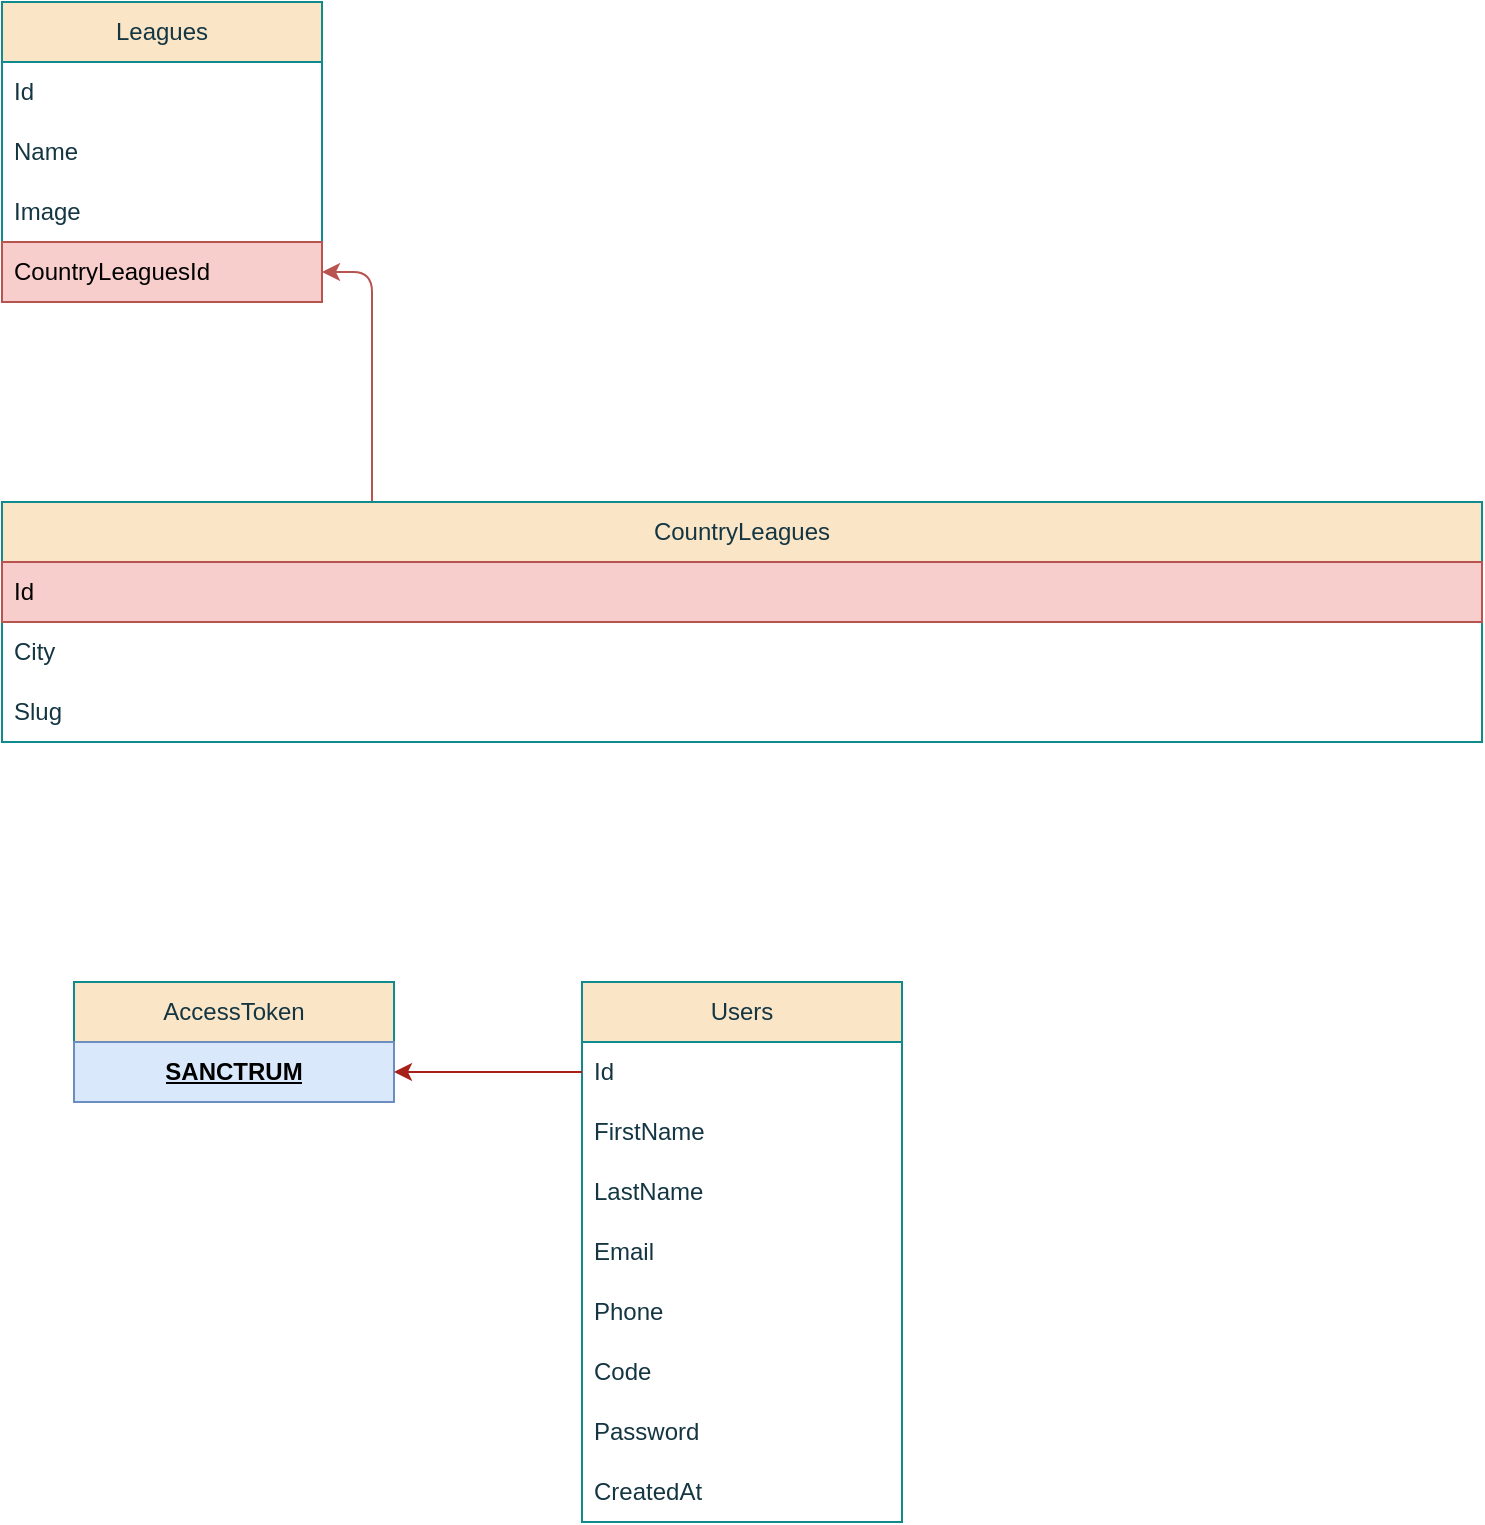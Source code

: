 <mxfile pages="4">
    <diagram name="Схема базы данных" id="Nvm6o8eVnUkGgK_n68C2">
        <mxGraphModel dx="1339" dy="971" grid="1" gridSize="10" guides="1" tooltips="1" connect="1" arrows="1" fold="1" page="1" pageScale="1" pageWidth="827" pageHeight="1169" math="0" shadow="0">
            <root>
                <mxCell id="0"/>
                <mxCell id="1" parent="0"/>
                <mxCell id="F2bPdOTJsKotyRC2cCId-1" value="Users" style="swimlane;fontStyle=0;childLayout=stackLayout;horizontal=1;startSize=30;horizontalStack=0;resizeParent=1;resizeParentMax=0;resizeLast=0;collapsible=1;marginBottom=0;whiteSpace=wrap;html=1;labelBackgroundColor=none;fillColor=#FAE5C7;strokeColor=#0F8B8D;fontColor=#143642;" parent="1" vertex="1">
                    <mxGeometry x="334" y="860" width="160" height="270" as="geometry"/>
                </mxCell>
                <mxCell id="F2bPdOTJsKotyRC2cCId-2" value="Id" style="text;strokeColor=none;fillColor=none;align=left;verticalAlign=middle;spacingLeft=4;spacingRight=4;overflow=hidden;points=[[0,0.5],[1,0.5]];portConstraint=eastwest;rotatable=0;whiteSpace=wrap;html=1;labelBackgroundColor=none;fontColor=#143642;" parent="F2bPdOTJsKotyRC2cCId-1" vertex="1">
                    <mxGeometry y="30" width="160" height="30" as="geometry"/>
                </mxCell>
                <mxCell id="F2bPdOTJsKotyRC2cCId-3" value="FirstName" style="text;strokeColor=none;fillColor=none;align=left;verticalAlign=middle;spacingLeft=4;spacingRight=4;overflow=hidden;points=[[0,0.5],[1,0.5]];portConstraint=eastwest;rotatable=0;whiteSpace=wrap;html=1;labelBackgroundColor=none;fontColor=#143642;" parent="F2bPdOTJsKotyRC2cCId-1" vertex="1">
                    <mxGeometry y="60" width="160" height="30" as="geometry"/>
                </mxCell>
                <mxCell id="F2bPdOTJsKotyRC2cCId-4" value="LastName" style="text;strokeColor=none;fillColor=none;align=left;verticalAlign=middle;spacingLeft=4;spacingRight=4;overflow=hidden;points=[[0,0.5],[1,0.5]];portConstraint=eastwest;rotatable=0;whiteSpace=wrap;html=1;labelBackgroundColor=none;fontColor=#143642;" parent="F2bPdOTJsKotyRC2cCId-1" vertex="1">
                    <mxGeometry y="90" width="160" height="30" as="geometry"/>
                </mxCell>
                <mxCell id="F2bPdOTJsKotyRC2cCId-5" value="Email" style="text;strokeColor=none;fillColor=none;align=left;verticalAlign=middle;spacingLeft=4;spacingRight=4;overflow=hidden;points=[[0,0.5],[1,0.5]];portConstraint=eastwest;rotatable=0;whiteSpace=wrap;html=1;labelBackgroundColor=none;fontColor=#143642;" parent="F2bPdOTJsKotyRC2cCId-1" vertex="1">
                    <mxGeometry y="120" width="160" height="30" as="geometry"/>
                </mxCell>
                <mxCell id="F2bPdOTJsKotyRC2cCId-6" value="Phone" style="text;strokeColor=none;fillColor=none;align=left;verticalAlign=middle;spacingLeft=4;spacingRight=4;overflow=hidden;points=[[0,0.5],[1,0.5]];portConstraint=eastwest;rotatable=0;whiteSpace=wrap;html=1;labelBackgroundColor=none;fontColor=#143642;" parent="F2bPdOTJsKotyRC2cCId-1" vertex="1">
                    <mxGeometry y="150" width="160" height="30" as="geometry"/>
                </mxCell>
                <mxCell id="F2bPdOTJsKotyRC2cCId-8" value="Code" style="text;strokeColor=none;fillColor=none;align=left;verticalAlign=middle;spacingLeft=4;spacingRight=4;overflow=hidden;points=[[0,0.5],[1,0.5]];portConstraint=eastwest;rotatable=0;whiteSpace=wrap;html=1;labelBackgroundColor=none;fontColor=#143642;" parent="F2bPdOTJsKotyRC2cCId-1" vertex="1">
                    <mxGeometry y="180" width="160" height="30" as="geometry"/>
                </mxCell>
                <mxCell id="F2bPdOTJsKotyRC2cCId-9" value="Password" style="text;strokeColor=none;fillColor=none;align=left;verticalAlign=middle;spacingLeft=4;spacingRight=4;overflow=hidden;points=[[0,0.5],[1,0.5]];portConstraint=eastwest;rotatable=0;whiteSpace=wrap;html=1;labelBackgroundColor=none;fontColor=#143642;" parent="F2bPdOTJsKotyRC2cCId-1" vertex="1">
                    <mxGeometry y="210" width="160" height="30" as="geometry"/>
                </mxCell>
                <mxCell id="F2bPdOTJsKotyRC2cCId-10" value="CreatedAt" style="text;strokeColor=none;fillColor=none;align=left;verticalAlign=middle;spacingLeft=4;spacingRight=4;overflow=hidden;points=[[0,0.5],[1,0.5]];portConstraint=eastwest;rotatable=0;whiteSpace=wrap;html=1;labelBackgroundColor=none;fontColor=#143642;" parent="F2bPdOTJsKotyRC2cCId-1" vertex="1">
                    <mxGeometry y="240" width="160" height="30" as="geometry"/>
                </mxCell>
                <mxCell id="F2bPdOTJsKotyRC2cCId-11" value="AccessToken" style="swimlane;fontStyle=0;childLayout=stackLayout;horizontal=1;startSize=30;horizontalStack=0;resizeParent=1;resizeParentMax=0;resizeLast=0;collapsible=1;marginBottom=0;whiteSpace=wrap;html=1;labelBackgroundColor=none;fillColor=#FAE5C7;strokeColor=#0F8B8D;fontColor=#143642;" parent="1" vertex="1">
                    <mxGeometry x="80" y="860" width="160" height="60" as="geometry"/>
                </mxCell>
                <mxCell id="F2bPdOTJsKotyRC2cCId-12" value="&lt;b&gt;&lt;u&gt;SANCTRUM&lt;/u&gt;&lt;/b&gt;" style="text;strokeColor=#6c8ebf;fillColor=#dae8fc;align=center;verticalAlign=middle;spacingLeft=4;spacingRight=4;overflow=hidden;points=[[0,0.5],[1,0.5]];portConstraint=eastwest;rotatable=0;whiteSpace=wrap;html=1;labelBackgroundColor=none;" parent="F2bPdOTJsKotyRC2cCId-11" vertex="1">
                    <mxGeometry y="30" width="160" height="30" as="geometry"/>
                </mxCell>
                <mxCell id="F2bPdOTJsKotyRC2cCId-21" style="edgeStyle=orthogonalEdgeStyle;rounded=0;orthogonalLoop=1;jettySize=auto;html=1;exitX=0;exitY=0.5;exitDx=0;exitDy=0;entryX=1;entryY=0.75;entryDx=0;entryDy=0;strokeColor=#A8201A;fontColor=#143642;fillColor=#FAE5C7;" parent="1" source="F2bPdOTJsKotyRC2cCId-2" target="F2bPdOTJsKotyRC2cCId-11" edge="1">
                    <mxGeometry relative="1" as="geometry"/>
                </mxCell>
                <mxCell id="dfFzqWkU713ZOe9GPq0m-1" style="edgeStyle=orthogonalEdgeStyle;html=1;exitX=0.25;exitY=0;exitDx=0;exitDy=0;entryX=1;entryY=0.5;entryDx=0;entryDy=0;fillColor=#f8cecc;strokeColor=#b85450;" edge="1" parent="1" source="dfFzqWkU713ZOe9GPq0m-2" target="dfFzqWkU713ZOe9GPq0m-10">
                    <mxGeometry relative="1" as="geometry"/>
                </mxCell>
                <mxCell id="dfFzqWkU713ZOe9GPq0m-2" value="CountryLeagues" style="swimlane;fontStyle=0;childLayout=stackLayout;horizontal=1;startSize=30;horizontalStack=0;resizeParent=1;resizeParentMax=0;resizeLast=0;collapsible=1;marginBottom=0;whiteSpace=wrap;html=1;labelBackgroundColor=none;fillColor=#FAE5C7;strokeColor=#0F8B8D;fontColor=#143642;" vertex="1" parent="1">
                    <mxGeometry x="44" y="620" width="740" height="120" as="geometry"/>
                </mxCell>
                <mxCell id="dfFzqWkU713ZOe9GPq0m-3" value="Id" style="text;strokeColor=#b85450;fillColor=#f8cecc;align=left;verticalAlign=middle;spacingLeft=4;spacingRight=4;overflow=hidden;points=[[0,0.5],[1,0.5]];portConstraint=eastwest;rotatable=0;whiteSpace=wrap;html=1;labelBackgroundColor=none;" vertex="1" parent="dfFzqWkU713ZOe9GPq0m-2">
                    <mxGeometry y="30" width="740" height="30" as="geometry"/>
                </mxCell>
                <mxCell id="dfFzqWkU713ZOe9GPq0m-4" value="City" style="text;strokeColor=none;fillColor=none;align=left;verticalAlign=middle;spacingLeft=4;spacingRight=4;overflow=hidden;points=[[0,0.5],[1,0.5]];portConstraint=eastwest;rotatable=0;whiteSpace=wrap;html=1;labelBackgroundColor=none;fontColor=#143642;" vertex="1" parent="dfFzqWkU713ZOe9GPq0m-2">
                    <mxGeometry y="60" width="740" height="30" as="geometry"/>
                </mxCell>
                <mxCell id="dfFzqWkU713ZOe9GPq0m-5" value="Slug" style="text;strokeColor=none;fillColor=none;align=left;verticalAlign=middle;spacingLeft=4;spacingRight=4;overflow=hidden;points=[[0,0.5],[1,0.5]];portConstraint=eastwest;rotatable=0;whiteSpace=wrap;html=1;labelBackgroundColor=none;fontColor=#143642;" vertex="1" parent="dfFzqWkU713ZOe9GPq0m-2">
                    <mxGeometry y="90" width="740" height="30" as="geometry"/>
                </mxCell>
                <mxCell id="dfFzqWkU713ZOe9GPq0m-6" value="Leagues" style="swimlane;fontStyle=0;childLayout=stackLayout;horizontal=1;startSize=30;horizontalStack=0;resizeParent=1;resizeParentMax=0;resizeLast=0;collapsible=1;marginBottom=0;whiteSpace=wrap;html=1;labelBackgroundColor=none;fillColor=#FAE5C7;strokeColor=#0F8B8D;fontColor=#143642;" vertex="1" parent="1">
                    <mxGeometry x="44" y="370" width="160" height="150" as="geometry"/>
                </mxCell>
                <mxCell id="dfFzqWkU713ZOe9GPq0m-7" value="Id" style="text;strokeColor=none;fillColor=none;align=left;verticalAlign=middle;spacingLeft=4;spacingRight=4;overflow=hidden;points=[[0,0.5],[1,0.5]];portConstraint=eastwest;rotatable=0;whiteSpace=wrap;html=1;labelBackgroundColor=none;fontColor=#143642;" vertex="1" parent="dfFzqWkU713ZOe9GPq0m-6">
                    <mxGeometry y="30" width="160" height="30" as="geometry"/>
                </mxCell>
                <mxCell id="dfFzqWkU713ZOe9GPq0m-8" value="Name" style="text;strokeColor=none;fillColor=none;align=left;verticalAlign=middle;spacingLeft=4;spacingRight=4;overflow=hidden;points=[[0,0.5],[1,0.5]];portConstraint=eastwest;rotatable=0;whiteSpace=wrap;html=1;labelBackgroundColor=none;fontColor=#143642;" vertex="1" parent="dfFzqWkU713ZOe9GPq0m-6">
                    <mxGeometry y="60" width="160" height="30" as="geometry"/>
                </mxCell>
                <mxCell id="dfFzqWkU713ZOe9GPq0m-9" value="Image" style="text;strokeColor=none;fillColor=none;align=left;verticalAlign=middle;spacingLeft=4;spacingRight=4;overflow=hidden;points=[[0,0.5],[1,0.5]];portConstraint=eastwest;rotatable=0;whiteSpace=wrap;html=1;labelBackgroundColor=none;fontColor=#143642;" vertex="1" parent="dfFzqWkU713ZOe9GPq0m-6">
                    <mxGeometry y="90" width="160" height="30" as="geometry"/>
                </mxCell>
                <mxCell id="dfFzqWkU713ZOe9GPq0m-10" value="&lt;span style=&quot;text-align: center;&quot;&gt;CountryLeaguesId&lt;/span&gt;" style="text;strokeColor=#b85450;fillColor=#f8cecc;align=left;verticalAlign=middle;spacingLeft=4;spacingRight=4;overflow=hidden;points=[[0,0.5],[1,0.5]];portConstraint=eastwest;rotatable=0;whiteSpace=wrap;html=1;labelBackgroundColor=none;" vertex="1" parent="dfFzqWkU713ZOe9GPq0m-6">
                    <mxGeometry y="120" width="160" height="30" as="geometry"/>
                </mxCell>
            </root>
        </mxGraphModel>
    </diagram>
    <diagram id="W45puv8v176Y_Yikarpv" name="Система пользователей">
        <mxGraphModel dx="1339" dy="971" grid="1" gridSize="10" guides="1" tooltips="1" connect="1" arrows="1" fold="1" page="1" pageScale="1" pageWidth="827" pageHeight="1169" math="0" shadow="0">
            <root>
                <mxCell id="0"/>
                <mxCell id="1" parent="0"/>
                <mxCell id="kwhydw6pEe2aboZb7Z33-6" style="edgeStyle=orthogonalEdgeStyle;rounded=0;orthogonalLoop=1;jettySize=auto;html=1;exitX=0;exitY=1;exitDx=0;exitDy=0;exitPerimeter=0;entryX=0.377;entryY=0.042;entryDx=0;entryDy=0;entryPerimeter=0;strokeColor=#A8201A;fontColor=default;fillColor=#FAE5C7;labelBackgroundColor=none;" parent="1" source="kwhydw6pEe2aboZb7Z33-1" target="kwhydw6pEe2aboZb7Z33-4" edge="1">
                    <mxGeometry relative="1" as="geometry"/>
                </mxCell>
                <mxCell id="kwhydw6pEe2aboZb7Z33-1" value="User" style="shape=umlActor;verticalLabelPosition=bottom;verticalAlign=top;html=1;outlineConnect=0;strokeColor=#0F8B8D;fontColor=#143642;fillColor=#FAE5C7;labelBackgroundColor=none;" parent="1" vertex="1">
                    <mxGeometry x="120" y="40" width="30" height="60" as="geometry"/>
                </mxCell>
                <mxCell id="kwhydw6pEe2aboZb7Z33-8" style="edgeStyle=orthogonalEdgeStyle;rounded=0;orthogonalLoop=1;jettySize=auto;html=1;exitX=0.5;exitY=0;exitDx=0;exitDy=0;strokeColor=#A8201A;fontColor=default;fillColor=#FAE5C7;labelBackgroundColor=none;" parent="1" source="kwhydw6pEe2aboZb7Z33-4" edge="1">
                    <mxGeometry relative="1" as="geometry">
                        <mxPoint x="134.759" y="130" as="targetPoint"/>
                    </mxGeometry>
                </mxCell>
                <mxCell id="kwhydw6pEe2aboZb7Z33-4" value="" style="rounded=1;whiteSpace=wrap;html=1;strokeColor=#0F8B8D;fontColor=#143642;fillColor=#FAE5C7;labelBackgroundColor=none;" parent="1" vertex="1">
                    <mxGeometry x="75" y="230" width="120" height="50" as="geometry"/>
                </mxCell>
                <mxCell id="kwhydw6pEe2aboZb7Z33-9" value="Get Request" style="text;html=1;strokeColor=none;fillColor=none;align=center;verticalAlign=middle;whiteSpace=wrap;rounded=0;fontColor=#143642;" parent="1" vertex="1">
                    <mxGeometry x="60" y="160" width="60" height="30" as="geometry"/>
                </mxCell>
                <mxCell id="kwhydw6pEe2aboZb7Z33-10" value="Response Page" style="text;html=1;strokeColor=none;fillColor=none;align=center;verticalAlign=middle;whiteSpace=wrap;rounded=0;fontColor=#143642;" parent="1" vertex="1">
                    <mxGeometry x="105" y="240" width="60" height="30" as="geometry"/>
                </mxCell>
                <mxCell id="kwhydw6pEe2aboZb7Z33-53" style="edgeStyle=orthogonalEdgeStyle;rounded=0;orthogonalLoop=1;jettySize=auto;html=1;exitX=0.25;exitY=0;exitDx=0;exitDy=0;entryX=0.5;entryY=1;entryDx=0;entryDy=0;strokeColor=#A8201A;fontColor=#143642;fillColor=#FAE5C7;" parent="1" source="kwhydw6pEe2aboZb7Z33-11" target="kwhydw6pEe2aboZb7Z33-17" edge="1">
                    <mxGeometry relative="1" as="geometry"/>
                </mxCell>
                <mxCell id="kwhydw6pEe2aboZb7Z33-54" style="edgeStyle=orthogonalEdgeStyle;rounded=0;orthogonalLoop=1;jettySize=auto;html=1;exitX=0.75;exitY=0;exitDx=0;exitDy=0;entryX=0.5;entryY=1;entryDx=0;entryDy=0;strokeColor=#A8201A;fontColor=#143642;fillColor=#FAE5C7;" parent="1" source="kwhydw6pEe2aboZb7Z33-11" target="kwhydw6pEe2aboZb7Z33-20" edge="1">
                    <mxGeometry relative="1" as="geometry"/>
                </mxCell>
                <mxCell id="kwhydw6pEe2aboZb7Z33-57" style="edgeStyle=orthogonalEdgeStyle;rounded=0;orthogonalLoop=1;jettySize=auto;html=1;exitX=0.75;exitY=1;exitDx=0;exitDy=0;entryX=0.5;entryY=0;entryDx=0;entryDy=0;strokeColor=#A8201A;fontColor=#143642;fillColor=#FAE5C7;" parent="1" source="kwhydw6pEe2aboZb7Z33-11" target="kwhydw6pEe2aboZb7Z33-23" edge="1">
                    <mxGeometry relative="1" as="geometry"/>
                </mxCell>
                <mxCell id="kwhydw6pEe2aboZb7Z33-63" style="edgeStyle=orthogonalEdgeStyle;rounded=0;orthogonalLoop=1;jettySize=auto;html=1;exitX=0.25;exitY=1;exitDx=0;exitDy=0;entryX=0.5;entryY=0;entryDx=0;entryDy=0;strokeColor=#A8201A;fontColor=#143642;fillColor=#FAE5C7;" parent="1" source="kwhydw6pEe2aboZb7Z33-11" target="kwhydw6pEe2aboZb7Z33-62" edge="1">
                    <mxGeometry relative="1" as="geometry"/>
                </mxCell>
                <mxCell id="kwhydw6pEe2aboZb7Z33-11" value="" style="shape=process;whiteSpace=wrap;html=1;backgroundOutline=1;strokeColor=#b85450;fillColor=#f8cecc;" parent="1" vertex="1">
                    <mxGeometry x="280" y="425" width="400" height="50" as="geometry"/>
                </mxCell>
                <mxCell id="kwhydw6pEe2aboZb7Z33-12" value="Система пользователей" style="text;html=1;strokeColor=none;fillColor=none;align=center;verticalAlign=middle;whiteSpace=wrap;rounded=0;fontColor=#143642;" parent="1" vertex="1">
                    <mxGeometry x="450" y="435" width="60" height="30" as="geometry"/>
                </mxCell>
                <mxCell id="kwhydw6pEe2aboZb7Z33-48" style="edgeStyle=orthogonalEdgeStyle;rounded=0;orthogonalLoop=1;jettySize=auto;html=1;exitX=0.5;exitY=0;exitDx=0;exitDy=0;entryX=0.5;entryY=1;entryDx=0;entryDy=0;strokeColor=#A8201A;fontColor=#143642;fillColor=#FAE5C7;" parent="1" source="kwhydw6pEe2aboZb7Z33-17" target="kwhydw6pEe2aboZb7Z33-36" edge="1">
                    <mxGeometry relative="1" as="geometry"/>
                </mxCell>
                <mxCell id="kwhydw6pEe2aboZb7Z33-17" value="" style="rounded=0;whiteSpace=wrap;html=1;strokeColor=#0F8B8D;fontColor=#143642;fillColor=#FAE5C7;" parent="1" vertex="1">
                    <mxGeometry x="320" y="295" width="120" height="60" as="geometry"/>
                </mxCell>
                <mxCell id="kwhydw6pEe2aboZb7Z33-19" value="Регистрация" style="text;html=1;strokeColor=none;fillColor=none;align=center;verticalAlign=middle;whiteSpace=wrap;rounded=0;fontColor=#143642;" parent="1" vertex="1">
                    <mxGeometry x="350" y="310" width="60" height="30" as="geometry"/>
                </mxCell>
                <mxCell id="kwhydw6pEe2aboZb7Z33-47" style="edgeStyle=orthogonalEdgeStyle;rounded=0;orthogonalLoop=1;jettySize=auto;html=1;exitX=0.5;exitY=0;exitDx=0;exitDy=0;entryX=0.5;entryY=1;entryDx=0;entryDy=0;strokeColor=#A8201A;fontColor=#143642;fillColor=#FAE5C7;" parent="1" source="kwhydw6pEe2aboZb7Z33-20" target="kwhydw6pEe2aboZb7Z33-29" edge="1">
                    <mxGeometry relative="1" as="geometry"/>
                </mxCell>
                <mxCell id="kwhydw6pEe2aboZb7Z33-20" value="" style="rounded=0;whiteSpace=wrap;html=1;strokeColor=#0F8B8D;fontColor=#143642;fillColor=#FAE5C7;" parent="1" vertex="1">
                    <mxGeometry x="520" y="300" width="120" height="60" as="geometry"/>
                </mxCell>
                <mxCell id="kwhydw6pEe2aboZb7Z33-21" value="Авторизация" style="text;html=1;strokeColor=none;fillColor=none;align=center;verticalAlign=middle;whiteSpace=wrap;rounded=0;fontColor=#143642;" parent="1" vertex="1">
                    <mxGeometry x="550" y="315" width="60" height="30" as="geometry"/>
                </mxCell>
                <mxCell id="kwhydw6pEe2aboZb7Z33-28" style="edgeStyle=orthogonalEdgeStyle;rounded=0;orthogonalLoop=1;jettySize=auto;html=1;exitX=0.5;exitY=1;exitDx=0;exitDy=0;entryX=0.5;entryY=0;entryDx=0;entryDy=0;strokeColor=#A8201A;fontColor=#143642;fillColor=#FAE5C7;" parent="1" source="kwhydw6pEe2aboZb7Z33-23" target="kwhydw6pEe2aboZb7Z33-26" edge="1">
                    <mxGeometry relative="1" as="geometry"/>
                </mxCell>
                <mxCell id="kwhydw6pEe2aboZb7Z33-23" value="" style="rounded=0;whiteSpace=wrap;html=1;strokeColor=#0F8B8D;fontColor=#143642;fillColor=#FAE5C7;" parent="1" vertex="1">
                    <mxGeometry x="520" y="560" width="120" height="60" as="geometry"/>
                </mxCell>
                <mxCell id="kwhydw6pEe2aboZb7Z33-24" value="Выход" style="text;html=1;strokeColor=none;fillColor=none;align=center;verticalAlign=middle;whiteSpace=wrap;rounded=0;fontColor=#143642;" parent="1" vertex="1">
                    <mxGeometry x="550" y="575" width="60" height="30" as="geometry"/>
                </mxCell>
                <mxCell id="kwhydw6pEe2aboZb7Z33-26" value="" style="rounded=1;whiteSpace=wrap;html=1;strokeColor=#0F8B8D;fontColor=#143642;fillColor=#FAE5C7;labelBackgroundColor=none;" parent="1" vertex="1">
                    <mxGeometry x="520" y="670" width="120" height="50" as="geometry"/>
                </mxCell>
                <mxCell id="kwhydw6pEe2aboZb7Z33-27" value="Редирект на главную" style="text;html=1;strokeColor=none;fillColor=none;align=center;verticalAlign=middle;whiteSpace=wrap;rounded=0;fontColor=#143642;" parent="1" vertex="1">
                    <mxGeometry x="550" y="680" width="60" height="30" as="geometry"/>
                </mxCell>
                <mxCell id="kwhydw6pEe2aboZb7Z33-46" style="edgeStyle=orthogonalEdgeStyle;rounded=0;orthogonalLoop=1;jettySize=auto;html=1;exitX=0.5;exitY=0;exitDx=0;exitDy=0;entryX=0.5;entryY=1;entryDx=0;entryDy=0;strokeColor=#A8201A;fontColor=#143642;fillColor=#FAE5C7;" parent="1" source="kwhydw6pEe2aboZb7Z33-29" target="kwhydw6pEe2aboZb7Z33-40" edge="1">
                    <mxGeometry relative="1" as="geometry"/>
                </mxCell>
                <mxCell id="kwhydw6pEe2aboZb7Z33-29" value="" style="rounded=1;whiteSpace=wrap;html=1;strokeColor=#0F8B8D;fontColor=#143642;fillColor=#FAE5C7;labelBackgroundColor=none;" parent="1" vertex="1">
                    <mxGeometry x="520" y="180" width="120" height="50" as="geometry"/>
                </mxCell>
                <mxCell id="kwhydw6pEe2aboZb7Z33-30" value="Редирект на главную" style="text;html=1;strokeColor=none;fillColor=none;align=center;verticalAlign=middle;whiteSpace=wrap;rounded=0;fontColor=#143642;" parent="1" vertex="1">
                    <mxGeometry x="540" y="190" width="80" height="30" as="geometry"/>
                </mxCell>
                <mxCell id="kwhydw6pEe2aboZb7Z33-31" value="" style="rounded=1;whiteSpace=wrap;html=1;strokeColor=#0F8B8D;fontColor=#143642;fillColor=#FAE5C7;labelBackgroundColor=none;" parent="1" vertex="1">
                    <mxGeometry x="320" y="40" width="120" height="50" as="geometry"/>
                </mxCell>
                <mxCell id="kwhydw6pEe2aboZb7Z33-32" value="Редирект на вход" style="text;html=1;strokeColor=none;fillColor=none;align=center;verticalAlign=middle;whiteSpace=wrap;rounded=0;fontColor=#143642;" parent="1" vertex="1">
                    <mxGeometry x="340" y="50" width="80" height="30" as="geometry"/>
                </mxCell>
                <mxCell id="kwhydw6pEe2aboZb7Z33-49" style="edgeStyle=orthogonalEdgeStyle;rounded=0;orthogonalLoop=1;jettySize=auto;html=1;exitX=0.5;exitY=0;exitDx=0;exitDy=0;entryX=0.5;entryY=1;entryDx=0;entryDy=0;strokeColor=#A8201A;fontColor=#143642;fillColor=#FAE5C7;" parent="1" source="kwhydw6pEe2aboZb7Z33-36" target="kwhydw6pEe2aboZb7Z33-31" edge="1">
                    <mxGeometry relative="1" as="geometry"/>
                </mxCell>
                <mxCell id="kwhydw6pEe2aboZb7Z33-36" value="" style="rounded=0;whiteSpace=wrap;html=1;strokeColor=#0F8B8D;fontColor=#143642;fillColor=#FAE5C7;" parent="1" vertex="1">
                    <mxGeometry x="320" y="170" width="120" height="60" as="geometry"/>
                </mxCell>
                <mxCell id="kwhydw6pEe2aboZb7Z33-37" value="Отправка почты" style="text;html=1;strokeColor=none;fillColor=none;align=center;verticalAlign=middle;whiteSpace=wrap;rounded=0;fontColor=#143642;" parent="1" vertex="1">
                    <mxGeometry x="350" y="185" width="60" height="30" as="geometry"/>
                </mxCell>
                <mxCell id="kwhydw6pEe2aboZb7Z33-40" value="" style="rounded=0;whiteSpace=wrap;html=1;strokeColor=#b85450;fillColor=#f8cecc;" parent="1" vertex="1">
                    <mxGeometry x="520" y="40" width="120" height="60" as="geometry"/>
                </mxCell>
                <mxCell id="kwhydw6pEe2aboZb7Z33-42" value="Выбор тарифа" style="text;html=1;strokeColor=none;fillColor=none;align=center;verticalAlign=middle;whiteSpace=wrap;rounded=0;fontColor=#143642;" parent="1" vertex="1">
                    <mxGeometry x="540" y="55" width="80" height="30" as="geometry"/>
                </mxCell>
                <mxCell id="kwhydw6pEe2aboZb7Z33-59" value="" style="rounded=0;whiteSpace=wrap;html=1;strokeColor=#0F8B8D;fontColor=#143642;fillColor=#FAE5C7;" parent="1" vertex="1">
                    <mxGeometry x="320" y="720" width="120" height="60" as="geometry"/>
                </mxCell>
                <mxCell id="kwhydw6pEe2aboZb7Z33-60" value="Смена пароля" style="text;html=1;strokeColor=none;fillColor=none;align=center;verticalAlign=middle;whiteSpace=wrap;rounded=0;fontColor=#143642;" parent="1" vertex="1">
                    <mxGeometry x="350" y="735" width="60" height="30" as="geometry"/>
                </mxCell>
                <mxCell id="kwhydw6pEe2aboZb7Z33-64" style="edgeStyle=orthogonalEdgeStyle;rounded=0;orthogonalLoop=1;jettySize=auto;html=1;exitX=0.5;exitY=1;exitDx=0;exitDy=0;entryX=0.5;entryY=0;entryDx=0;entryDy=0;strokeColor=#A8201A;fontColor=#143642;fillColor=#FAE5C7;" parent="1" source="kwhydw6pEe2aboZb7Z33-62" target="kwhydw6pEe2aboZb7Z33-59" edge="1">
                    <mxGeometry relative="1" as="geometry"/>
                </mxCell>
                <mxCell id="kwhydw6pEe2aboZb7Z33-68" style="edgeStyle=orthogonalEdgeStyle;rounded=0;orthogonalLoop=1;jettySize=auto;html=1;exitX=0;exitY=0.5;exitDx=0;exitDy=0;entryX=1;entryY=0.5;entryDx=0;entryDy=0;strokeColor=#A8201A;fontColor=#143642;fillColor=#FAE5C7;" parent="1" source="kwhydw6pEe2aboZb7Z33-62" target="kwhydw6pEe2aboZb7Z33-66" edge="1">
                    <mxGeometry relative="1" as="geometry"/>
                </mxCell>
                <mxCell id="kwhydw6pEe2aboZb7Z33-62" value="" style="rhombus;whiteSpace=wrap;html=1;strokeColor=#0F8B8D;fontColor=#143642;fillColor=#FAE5C7;" parent="1" vertex="1">
                    <mxGeometry x="340" y="550" width="80" height="80" as="geometry"/>
                </mxCell>
                <mxCell id="kwhydw6pEe2aboZb7Z33-65" value="Настройки" style="text;html=1;strokeColor=none;fillColor=none;align=center;verticalAlign=middle;whiteSpace=wrap;rounded=0;fontColor=#143642;" parent="1" vertex="1">
                    <mxGeometry x="350" y="575" width="60" height="30" as="geometry"/>
                </mxCell>
                <mxCell id="kwhydw6pEe2aboZb7Z33-66" value="" style="rounded=0;whiteSpace=wrap;html=1;strokeColor=#0F8B8D;fontColor=#143642;fillColor=#FAE5C7;" parent="1" vertex="1">
                    <mxGeometry x="150" y="560" width="120" height="60" as="geometry"/>
                </mxCell>
                <mxCell id="kwhydw6pEe2aboZb7Z33-67" value="Смена тарифа" style="text;html=1;strokeColor=none;fillColor=none;align=center;verticalAlign=middle;whiteSpace=wrap;rounded=0;fontColor=#143642;" parent="1" vertex="1">
                    <mxGeometry x="180" y="575" width="60" height="30" as="geometry"/>
                </mxCell>
            </root>
        </mxGraphModel>
    </diagram>
    <diagram id="r3_yCtTwTDy2suElA3zb" name="Система статистики">
        <mxGraphModel dx="1339" dy="971" grid="1" gridSize="10" guides="1" tooltips="1" connect="1" arrows="1" fold="1" page="1" pageScale="1" pageWidth="827" pageHeight="1169" math="0" shadow="0">
            <root>
                <mxCell id="0"/>
                <mxCell id="1" parent="0"/>
                <mxCell id="6Ai8VjCqHKtEgCxixTtu-1" style="edgeStyle=orthogonalEdgeStyle;rounded=0;orthogonalLoop=1;jettySize=auto;html=1;exitX=0;exitY=1;exitDx=0;exitDy=0;exitPerimeter=0;entryX=0.377;entryY=0.042;entryDx=0;entryDy=0;entryPerimeter=0;strokeColor=#A8201A;fontColor=default;fillColor=#FAE5C7;labelBackgroundColor=none;" parent="1" source="6Ai8VjCqHKtEgCxixTtu-2" target="6Ai8VjCqHKtEgCxixTtu-4" edge="1">
                    <mxGeometry relative="1" as="geometry"/>
                </mxCell>
                <mxCell id="6Ai8VjCqHKtEgCxixTtu-2" value="User" style="shape=umlActor;verticalLabelPosition=bottom;verticalAlign=top;html=1;outlineConnect=0;strokeColor=#0F8B8D;fontColor=#143642;fillColor=#FAE5C7;labelBackgroundColor=none;" parent="1" vertex="1">
                    <mxGeometry x="120" y="40" width="30" height="60" as="geometry"/>
                </mxCell>
                <mxCell id="6Ai8VjCqHKtEgCxixTtu-3" style="edgeStyle=orthogonalEdgeStyle;rounded=0;orthogonalLoop=1;jettySize=auto;html=1;exitX=0.5;exitY=0;exitDx=0;exitDy=0;strokeColor=#A8201A;fontColor=default;fillColor=#FAE5C7;labelBackgroundColor=none;" parent="1" source="6Ai8VjCqHKtEgCxixTtu-4" edge="1">
                    <mxGeometry relative="1" as="geometry">
                        <mxPoint x="134.759" y="130" as="targetPoint"/>
                    </mxGeometry>
                </mxCell>
                <mxCell id="6Ai8VjCqHKtEgCxixTtu-4" value="" style="rounded=1;whiteSpace=wrap;html=1;strokeColor=#0F8B8D;fontColor=#143642;fillColor=#FAE5C7;labelBackgroundColor=none;" parent="1" vertex="1">
                    <mxGeometry x="75" y="230" width="120" height="50" as="geometry"/>
                </mxCell>
                <mxCell id="6Ai8VjCqHKtEgCxixTtu-5" value="Get Request" style="text;html=1;strokeColor=none;fillColor=none;align=center;verticalAlign=middle;whiteSpace=wrap;rounded=0;fontColor=#143642;" parent="1" vertex="1">
                    <mxGeometry x="60" y="160" width="60" height="30" as="geometry"/>
                </mxCell>
                <mxCell id="6Ai8VjCqHKtEgCxixTtu-6" value="Response Page" style="text;html=1;strokeColor=none;fillColor=none;align=center;verticalAlign=middle;whiteSpace=wrap;rounded=0;fontColor=#143642;" parent="1" vertex="1">
                    <mxGeometry x="105" y="240" width="60" height="30" as="geometry"/>
                </mxCell>
                <mxCell id="l-Eg6zWdasvrvE2bujfg-1" value="" style="shape=process;whiteSpace=wrap;html=1;backgroundOutline=1;strokeColor=#b85450;fillColor=#f8cecc;" parent="1" vertex="1">
                    <mxGeometry x="380" y="400" width="400" height="50" as="geometry"/>
                </mxCell>
                <mxCell id="l-Eg6zWdasvrvE2bujfg-2" value="Система статистики" style="text;html=1;strokeColor=none;fillColor=none;align=center;verticalAlign=middle;whiteSpace=wrap;rounded=0;fontColor=#143642;" parent="1" vertex="1">
                    <mxGeometry x="505" y="410" width="150" height="30" as="geometry"/>
                </mxCell>
                <mxCell id="l-Eg6zWdasvrvE2bujfg-3" value="" style="shape=process;whiteSpace=wrap;html=1;backgroundOutline=1;strokeColor=#b85450;fillColor=#f8cecc;" parent="1" vertex="1">
                    <mxGeometry x="40" y="640" width="400" height="50" as="geometry"/>
                </mxCell>
                <mxCell id="l-Eg6zWdasvrvE2bujfg-4" value="Фоновые процессы" style="text;html=1;strokeColor=none;fillColor=none;align=center;verticalAlign=middle;whiteSpace=wrap;rounded=0;fontColor=#143642;" parent="1" vertex="1">
                    <mxGeometry x="165" y="650" width="150" height="30" as="geometry"/>
                </mxCell>
                <mxCell id="l-Eg6zWdasvrvE2bujfg-5" value="" style="endArrow=block;startArrow=diamond;html=1;rounded=0;strokeColor=#A8201A;fontColor=#143642;fillColor=#FAE5C7;exitX=0.75;exitY=0;exitDx=0;exitDy=0;entryX=0.25;entryY=1;entryDx=0;entryDy=0;dashed=1;startFill=0;endFill=1;" parent="1" source="l-Eg6zWdasvrvE2bujfg-3" target="l-Eg6zWdasvrvE2bujfg-1" edge="1">
                    <mxGeometry width="100" height="100" relative="1" as="geometry">
                        <mxPoint x="236.8" y="632" as="sourcePoint"/>
                        <mxPoint x="440.0" y="450" as="targetPoint"/>
                    </mxGeometry>
                </mxCell>
            </root>
        </mxGraphModel>
    </diagram>
    <diagram id="aEI-sDdxxKnXwKzvWfCr" name="Система тарифа">
        <mxGraphModel dx="1339" dy="971" grid="1" gridSize="10" guides="1" tooltips="1" connect="1" arrows="1" fold="1" page="1" pageScale="1" pageWidth="827" pageHeight="1169" math="0" shadow="0">
            <root>
                <mxCell id="0"/>
                <mxCell id="1" parent="0"/>
                <mxCell id="ubLMZuLtO3q3Uf-Y0tLW-1" style="edgeStyle=orthogonalEdgeStyle;rounded=0;orthogonalLoop=1;jettySize=auto;html=1;exitX=0;exitY=1;exitDx=0;exitDy=0;exitPerimeter=0;entryX=0.377;entryY=0.042;entryDx=0;entryDy=0;entryPerimeter=0;strokeColor=#A8201A;fontColor=default;fillColor=#FAE5C7;labelBackgroundColor=none;" parent="1" source="ubLMZuLtO3q3Uf-Y0tLW-2" target="ubLMZuLtO3q3Uf-Y0tLW-4" edge="1">
                    <mxGeometry relative="1" as="geometry"/>
                </mxCell>
                <mxCell id="ubLMZuLtO3q3Uf-Y0tLW-2" value="User" style="shape=umlActor;verticalLabelPosition=bottom;verticalAlign=top;html=1;outlineConnect=0;strokeColor=#0F8B8D;fontColor=#143642;fillColor=#FAE5C7;labelBackgroundColor=none;" parent="1" vertex="1">
                    <mxGeometry x="120" y="40" width="30" height="60" as="geometry"/>
                </mxCell>
                <mxCell id="ubLMZuLtO3q3Uf-Y0tLW-3" style="edgeStyle=orthogonalEdgeStyle;rounded=0;orthogonalLoop=1;jettySize=auto;html=1;exitX=0.5;exitY=0;exitDx=0;exitDy=0;strokeColor=#A8201A;fontColor=default;fillColor=#FAE5C7;labelBackgroundColor=none;" parent="1" source="ubLMZuLtO3q3Uf-Y0tLW-4" edge="1">
                    <mxGeometry relative="1" as="geometry">
                        <mxPoint x="134.759" y="130" as="targetPoint"/>
                    </mxGeometry>
                </mxCell>
                <mxCell id="ubLMZuLtO3q3Uf-Y0tLW-4" value="" style="rounded=1;whiteSpace=wrap;html=1;strokeColor=#0F8B8D;fontColor=#143642;fillColor=#FAE5C7;labelBackgroundColor=none;" parent="1" vertex="1">
                    <mxGeometry x="75" y="230" width="120" height="50" as="geometry"/>
                </mxCell>
                <mxCell id="ubLMZuLtO3q3Uf-Y0tLW-5" value="Get Request" style="text;html=1;strokeColor=none;fillColor=none;align=center;verticalAlign=middle;whiteSpace=wrap;rounded=0;fontColor=#143642;" parent="1" vertex="1">
                    <mxGeometry x="60" y="160" width="60" height="30" as="geometry"/>
                </mxCell>
                <mxCell id="ubLMZuLtO3q3Uf-Y0tLW-6" value="Response Page" style="text;html=1;strokeColor=none;fillColor=none;align=center;verticalAlign=middle;whiteSpace=wrap;rounded=0;fontColor=#143642;" parent="1" vertex="1">
                    <mxGeometry x="105" y="240" width="60" height="30" as="geometry"/>
                </mxCell>
                <mxCell id="ubLMZuLtO3q3Uf-Y0tLW-7" value="" style="shape=process;whiteSpace=wrap;html=1;backgroundOutline=1;strokeColor=#b85450;fillColor=#f8cecc;" parent="1" vertex="1">
                    <mxGeometry x="280" y="425" width="400" height="50" as="geometry"/>
                </mxCell>
                <mxCell id="YKR0oBh16eJZH0yROp3F-1" value="Система тарифа" style="text;html=1;strokeColor=none;fillColor=none;align=center;verticalAlign=middle;whiteSpace=wrap;rounded=0;fontColor=#143642;" parent="1" vertex="1">
                    <mxGeometry x="450" y="435" width="60" height="30" as="geometry"/>
                </mxCell>
            </root>
        </mxGraphModel>
    </diagram>
</mxfile>
